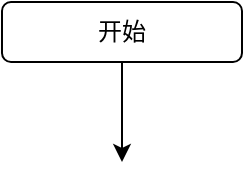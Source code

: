 <mxfile version="21.6.2" type="github">
  <diagram name="Page-1" id="-8qAUDSCcn36FpitHiww">
    <mxGraphModel dx="1434" dy="756" grid="1" gridSize="10" guides="1" tooltips="1" connect="1" arrows="1" fold="1" page="1" pageScale="1" pageWidth="827" pageHeight="1169" math="0" shadow="0">
      <root>
        <mxCell id="0" />
        <mxCell id="1" parent="0" />
        <mxCell id="v0NQ6IL76yMGGseSPTS2-2" style="edgeStyle=orthogonalEdgeStyle;rounded=0;orthogonalLoop=1;jettySize=auto;html=1;exitX=0.5;exitY=1;exitDx=0;exitDy=0;" edge="1" parent="1" source="v0NQ6IL76yMGGseSPTS2-1">
          <mxGeometry relative="1" as="geometry">
            <mxPoint x="340" y="100" as="targetPoint" />
          </mxGeometry>
        </mxCell>
        <mxCell id="v0NQ6IL76yMGGseSPTS2-1" value="开始" style="rounded=1;whiteSpace=wrap;html=1;" vertex="1" parent="1">
          <mxGeometry x="280" y="20" width="120" height="30" as="geometry" />
        </mxCell>
      </root>
    </mxGraphModel>
  </diagram>
</mxfile>

